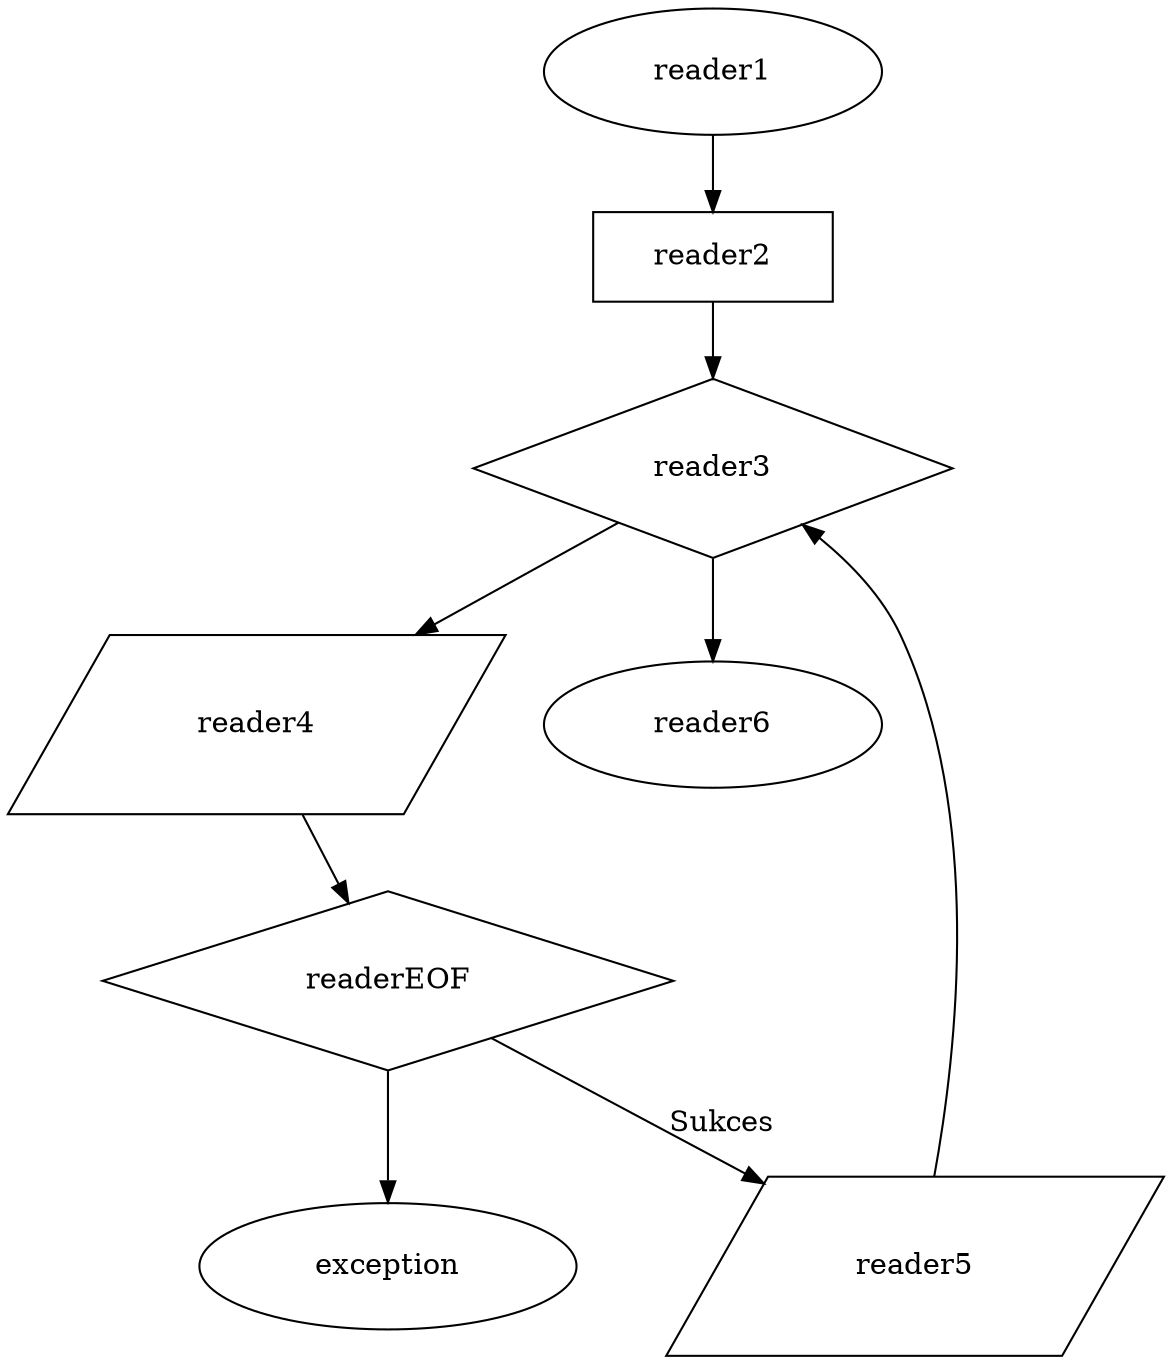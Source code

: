 digraph G {
    node    [
        lblstyle="text width=8em,align=center"
        margin=".4,.2"
    ]
    reader1 [
        texlbl="\texttt{call()}"
    ]
    reader2 [
        texlbl="Ustaw zmienną \texttt{reader} na \texttt{null}"
        shape=rect
    ]
    reader1 -> reader2;
    reader3 [
        texlbl="\texttt{reader == null}"
        shape=diamond
    ]
    reader2 -> reader3;
    reader4 [
        texlbl="Zczytaj linjkę z stdin do zmiennej \texttt{filepath}"
        shape=parallelogram
    ]
    readerEOF [
        texlbl="NoSuchEmementException?"
        lblstyle="text width=20em,align=center"
        shape=diamond
    ]
        reader4 -> readerEOF;
    exception [
        texlbl="Zwróć wyjątek"
    ]
    readerEOF -> exception [texlbl="Koniec stdin"]
    reader3 -> reader4 [texlbl="true"]
    reader5 [
        texlbl="Spróbuj odczytać plik w ścieżce \texttt{filepath}"
        shape=parallelogram
    ]
    readerEOF -> reader5 [label="Sukces"];
    reader5 -> reader3;
    reader6 [
        texlbl="Zwróć \texttt{reader}"
    ]
    reader3 -> reader6 [texlbl="false"]
}
